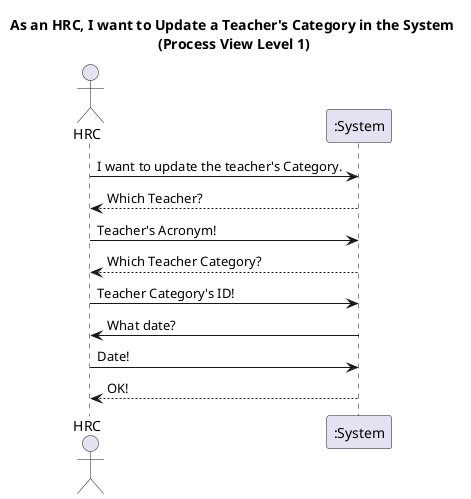 @startuml
title As an HRC, I want to Update a Teacher's Category in the System\n (Process View Level 1)
actor HRC
participant ":System" as system
HRC -> system: I want to update the teacher's Category.
system --> HRC: Which Teacher?
HRC -> system: Teacher's Acronym!
system --> HRC: Which Teacher Category?
HRC -> system: Teacher Category's ID!
system -> HRC: What date?
HRC -> system: Date!

system --> HRC: OK!
@enduml